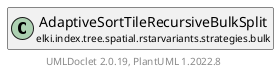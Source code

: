 @startuml
    remove .*\.(Instance|Par|Parameterizer|Factory)$
    set namespaceSeparator none
    hide empty fields
    hide empty methods

    class "<size:14>AdaptiveSortTileRecursiveBulkSplit.Par\n<size:10>elki.index.tree.spatial.rstarvariants.strategies.bulk" as elki.index.tree.spatial.rstarvariants.strategies.bulk.AdaptiveSortTileRecursiveBulkSplit.Par [[AdaptiveSortTileRecursiveBulkSplit.Par.html]] {
        +make(): AdaptiveSortTileRecursiveBulkSplit
    }

    interface "<size:14>Parameterizer\n<size:10>elki.utilities.optionhandling" as elki.utilities.optionhandling.Parameterizer [[../../../../../../utilities/optionhandling/Parameterizer.html]] {
        {abstract} +make(): Object
    }
    class "<size:14>AdaptiveSortTileRecursiveBulkSplit\n<size:10>elki.index.tree.spatial.rstarvariants.strategies.bulk" as elki.index.tree.spatial.rstarvariants.strategies.bulk.AdaptiveSortTileRecursiveBulkSplit [[AdaptiveSortTileRecursiveBulkSplit.html]]

    elki.utilities.optionhandling.Parameterizer <|.. elki.index.tree.spatial.rstarvariants.strategies.bulk.AdaptiveSortTileRecursiveBulkSplit.Par
    elki.index.tree.spatial.rstarvariants.strategies.bulk.AdaptiveSortTileRecursiveBulkSplit +-- elki.index.tree.spatial.rstarvariants.strategies.bulk.AdaptiveSortTileRecursiveBulkSplit.Par

    center footer UMLDoclet 2.0.19, PlantUML 1.2022.8
@enduml
